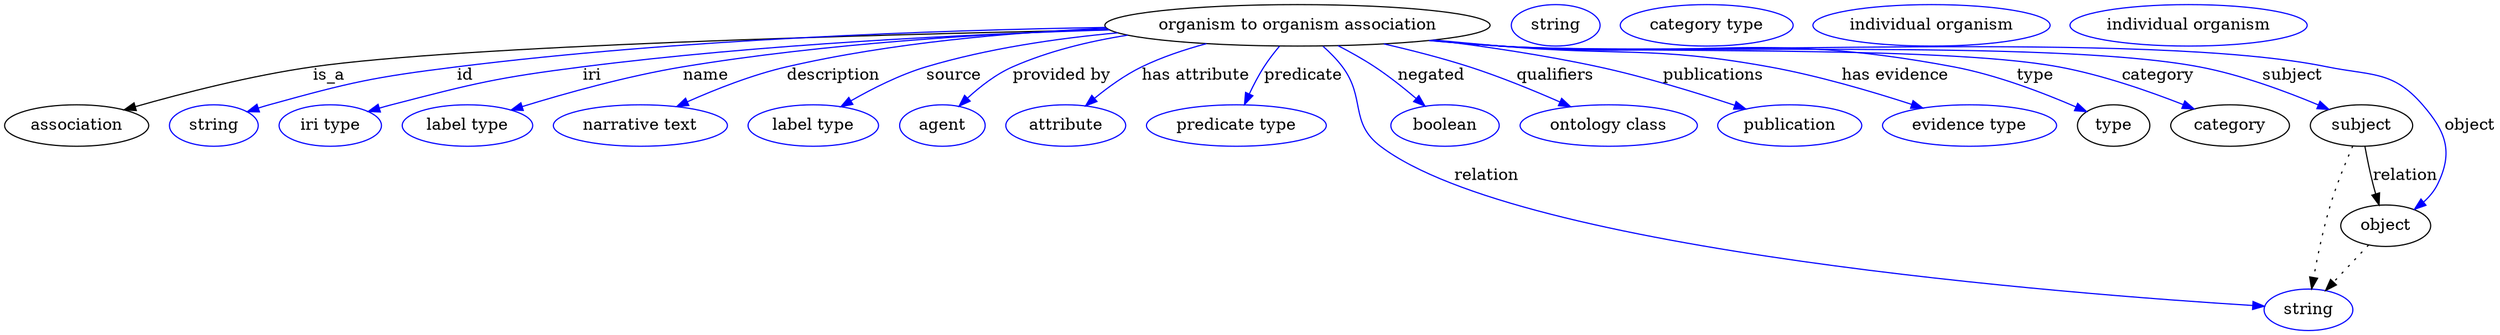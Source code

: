 digraph {
	graph [bb="0,0,2159.4,283"];
	node [label="\N"];
	"organism to organism association"	[height=0.5,
		label="organism to organism association",
		pos="1121.4,265",
		width=4.6399];
	association	[height=0.5,
		pos="62.394,178",
		width=1.7332];
	"organism to organism association" -> association	[label=is_a,
		lp="281.39,221.5",
		pos="e,103.54,191.59 958.07,261.16 748.33,256.84 396.05,247.14 267.39,229 214.11,221.49 154.48,206.13 113.33,194.41"];
	id	[color=blue,
		height=0.5,
		label=string,
		pos="181.39,178",
		width=1.0652];
	"organism to organism association" -> id	[color=blue,
		label=id,
		lp="399.39,221.5",
		pos="e,210.38,190 955.02,263.18 806.86,260.75 584.46,252.91 392.39,229 319.05,219.87 300.63,215.72 229.39,196 226.28,195.14 223.09,194.18 \
219.89,193.16",
		style=solid];
	iri	[color=blue,
		height=0.5,
		label="iri type",
		pos="282.39,178",
		width=1.2277];
	"organism to organism association" -> iri	[color=blue,
		label=iri,
		lp="509.39,221.5",
		pos="e,315.3,190.2 958.3,261.01 832.94,257.22 655.67,248.59 501.39,229 426.77,219.52 408.22,214.85 335.39,196 332.02,195.13 328.54,194.16 \
325.06,193.15",
		style=solid];
	name	[color=blue,
		height=0.5,
		label="label type",
		pos="401.39,178",
		width=1.5707];
	"organism to organism association" -> name	[color=blue,
		label=name,
		lp="608.39,221.5",
		pos="e,439.24,191.46 957.45,261.51 851.55,257.87 711.12,249.24 588.39,229 540.15,221.04 486.34,205.98 448.87,194.46",
		style=solid];
	description	[color=blue,
		height=0.5,
		label="narrative text",
		pos="551.39,178",
		width=2.0943];
	"organism to organism association" -> description	[color=blue,
		label=description,
		lp="718.89,221.5",
		pos="e,582.92,194.45 955.79,262.51 871.79,258.84 768.69,249.85 678.39,229 648.64,222.13 616.65,209.5 592.22,198.66",
		style=solid];
	source	[color=blue,
		height=0.5,
		label="label type",
		pos="701.39,178",
		width=1.5707];
	"organism to organism association" -> source	[color=blue,
		label=source,
		lp="823.39,221.5",
		pos="e,725.33,194.34 965.58,258.51 912.07,253.63 852.34,244.8 799.39,229 776.53,222.18 752.65,210.11 734.19,199.54",
		style=solid];
	"provided by"	[color=blue,
		height=0.5,
		label=agent,
		pos="813.39,178",
		width=1.0291];
	"organism to organism association" -> "provided by"	[color=blue,
		label="provided by",
		lp="916.89,221.5",
		pos="e,827.84,194.79 974.08,256.46 940.34,251.13 905.33,242.58 874.39,229 859.87,222.62 845.99,211.77 835.16,201.81",
		style=solid];
	"has attribute"	[color=blue,
		height=0.5,
		label=attribute,
		pos="920.39,178",
		width=1.4443];
	"organism to organism association" -> "has attribute"	[color=blue,
		label="has attribute",
		lp="1033.4,221.5",
		pos="e,937.61,195.09 1042.4,249.09 1023.5,244.03 1003.8,237.44 986.39,229 971.68,221.87 957.01,211.21 945.25,201.56",
		style=solid];
	predicate	[color=blue,
		height=0.5,
		label="predicate type",
		pos="1068.4,178",
		width=2.1665];
	"organism to organism association" -> predicate	[color=blue,
		label=predicate,
		lp="1126.4,221.5",
		pos="e,1075.4,196.22 1105.8,246.84 1101.2,241.35 1096.3,235.11 1092.4,229 1087.7,221.62 1083.3,213.17 1079.6,205.34",
		style=solid];
	relation	[color=blue,
		height=0.5,
		label=string,
		pos="1997.4,18",
		width=1.0652];
	"organism to organism association" -> relation	[color=blue,
		label=relation,
		lp="1285.4,134.5",
		pos="e,1959.6,21.106 1143.5,246.84 1149.5,241.55 1155.6,235.41 1160.4,229 1180.8,201.79 1166.3,180.55 1193.4,160 1314.2,68.301 1795.2,\
31.365 1949.5,21.728",
		style=solid];
	negated	[color=blue,
		height=0.5,
		label=boolean,
		pos="1249.4,178",
		width=1.2999];
	"organism to organism association" -> negated	[color=blue,
		label=negated,
		lp="1237.4,221.5",
		pos="e,1232,194.89 1156.6,247.33 1167.1,241.91 1178.4,235.58 1188.4,229 1200.8,220.82 1213.6,210.6 1224.3,201.54",
		style=solid];
	qualifiers	[color=blue,
		height=0.5,
		label="ontology class",
		pos="1390.4,178",
		width=2.1304];
	"organism to organism association" -> qualifiers	[color=blue,
		label=qualifiers,
		lp="1344.9,221.5",
		pos="e,1357.6,194.39 1196.7,248.84 1220.5,243.37 1246.8,236.64 1270.4,229 1296.8,220.46 1325.5,208.59 1348.2,198.56",
		style=solid];
	publications	[color=blue,
		height=0.5,
		label=publication,
		pos="1547.4,178",
		width=1.7332];
	"organism to organism association" -> publications	[color=blue,
		label=publications,
		lp="1482.4,221.5",
		pos="e,1509.5,192.38 1239.7,252.22 1284.6,246.68 1336.2,239.04 1382.4,229 1422.6,220.28 1467.1,206.53 1499.8,195.66",
		style=solid];
	"has evidence"	[color=blue,
		height=0.5,
		label="evidence type",
		pos="1703.4,178",
		width=2.0943];
	"organism to organism association" -> "has evidence"	[color=blue,
		label="has evidence",
		lp="1639.9,221.5",
		pos="e,1662.7,193.32 1239.7,252.26 1259,250.44 1278.7,248.62 1297.4,247 1400.9,238.01 1428.2,247.52 1530.4,229 1572.4,221.39 1618.8,207.68 \
1653,196.53",
		style=solid];
	type	[height=0.5,
		pos="1828.4,178",
		width=0.86659];
	"organism to organism association" -> type	[color=blue,
		label=type,
		lp="1761.4,221.5",
		pos="e,1805.1,190.06 1237.3,251.97 1257.3,250.13 1278,248.38 1297.4,247 1471.8,234.59 1518.6,261.48 1690.4,229 1727.6,221.96 1768.2,206.22 \
1795.6,194.27",
		style=solid];
	category	[height=0.5,
		pos="1929.4,178",
		width=1.4263];
	"organism to organism association" -> category	[color=blue,
		label=category,
		lp="1866.9,221.5",
		pos="e,1898.3,192.43 1236.3,251.91 1256.7,250.05 1277.6,248.32 1297.4,247 1404.8,239.82 1675.5,248.43 1781.4,229 1818.8,222.14 1859.6,\
207.8 1888.9,196.23",
		style=solid];
	subject	[height=0.5,
		pos="2043.4,178",
		width=1.2277];
	"organism to organism association" -> subject	[color=blue,
		label=subject,
		lp="1983.4,221.5",
		pos="e,2015.2,191.93 1235.9,251.83 1256.3,249.97 1277.5,248.26 1297.4,247 1431.6,238.53 1770.2,253.78 1902.4,229 1938.6,222.22 1977.9,\
207.61 2005.9,195.93",
		style=solid];
	object	[height=0.5,
		pos="2064.4,91",
		width=1.0832];
	"organism to organism association" -> object	[color=blue,
		label=object,
		lp="2137.4,178",
		pos="e,2089.3,105.25 1235.4,251.8 1256,249.93 1277.3,248.22 1297.4,247 1456.3,237.34 1857.5,260.9 2013.4,229 2052.3,221.04 2070.4,225.99 \
2096.4,196 2116.8,172.42 2123.1,155.03 2109.4,127 2106.5,121.17 2102.2,116.02 2097.3,111.6",
		style=solid];
	association_type	[color=blue,
		height=0.5,
		label=string,
		pos="1344.4,265",
		width=1.0652];
	association_category	[color=blue,
		height=0.5,
		label="category type",
		pos="1475.4,265",
		width=2.0762];
	subject -> relation	[pos="e,2000.1,36.136 2035.8,160.24 2029.9,146.64 2021.8,126.88 2016.4,109 2010.1,88.265 2005.2,64.241 2001.9,46.231",
		style=dotted];
	subject -> object	[label=relation,
		lp="2081.4,134.5",
		pos="e,2058.7,108.98 2046.4,159.77 2048.2,150.09 2050.6,137.8 2053.4,127 2054.1,124.32 2054.9,121.53 2055.7,118.76"];
	"organism to organism association_subject"	[color=blue,
		height=0.5,
		label="individual organism",
		pos="1670.4,265",
		width=2.8525];
	object -> relation	[pos="e,2012.2,34.713 2049.5,74.243 2040.6,64.775 2029.1,52.56 2019.1,42.024",
		style=dotted];
	"organism to organism association_object"	[color=blue,
		height=0.5,
		label="individual organism",
		pos="1893.4,265",
		width=2.8525];
}
